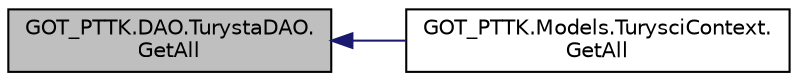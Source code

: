 digraph "GOT_PTTK.DAO.TurystaDAO.GetAll"
{
 // INTERACTIVE_SVG=YES
  edge [fontname="Helvetica",fontsize="10",labelfontname="Helvetica",labelfontsize="10"];
  node [fontname="Helvetica",fontsize="10",shape=record];
  rankdir="LR";
  Node21 [label="GOT_PTTK.DAO.TurystaDAO.\lGetAll",height=0.2,width=0.4,color="black", fillcolor="grey75", style="filled", fontcolor="black"];
  Node21 -> Node22 [dir="back",color="midnightblue",fontsize="10",style="solid",fontname="Helvetica"];
  Node22 [label="GOT_PTTK.Models.TurysciContext.\lGetAll",height=0.2,width=0.4,color="black", fillcolor="white", style="filled",URL="$class_g_o_t___p_t_t_k_1_1_models_1_1_turysci_context.html#ad6daab991ffc5b793af84c2803341322",tooltip="Zwraca listę wszystkich turystów z bazy danych "];
}

